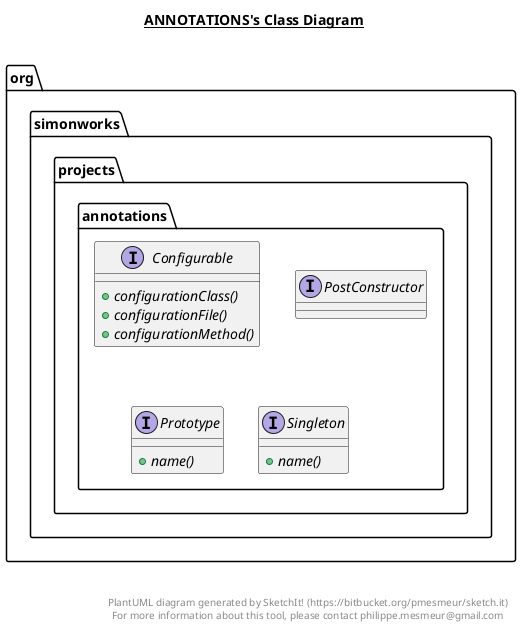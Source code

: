 @startuml

title __ANNOTATIONS's Class Diagram__\n

  namespace org.simonworks.projects.annotations {
    interface org.simonworks.projects.annotations.Configurable {
        {abstract} + configurationClass()
        {abstract} + configurationFile()
        {abstract} + configurationMethod()
    }
  }
  

  namespace org.simonworks.projects.annotations {
    interface org.simonworks.projects.annotations.PostConstructor {
    }
  }
  

  namespace org.simonworks.projects.annotations {
    interface org.simonworks.projects.annotations.Prototype {
        {abstract} + name()
    }
  }
  

  namespace org.simonworks.projects.annotations {
    interface org.simonworks.projects.annotations.Singleton {
        {abstract} + name()
    }
  }
  



right footer


PlantUML diagram generated by SketchIt! (https://bitbucket.org/pmesmeur/sketch.it)
For more information about this tool, please contact philippe.mesmeur@gmail.com
endfooter

@enduml
